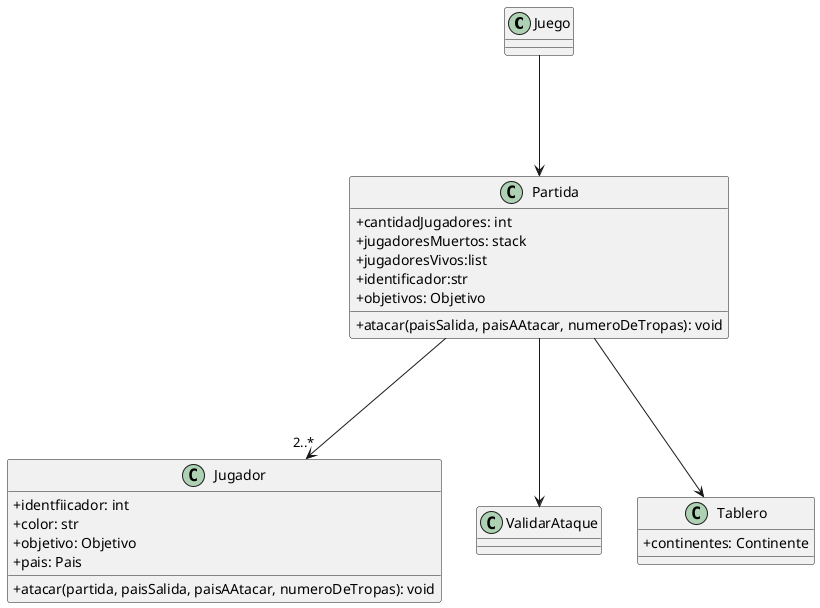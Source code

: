 @startuml
skinparam classAttributeIconSize 0

class Juego {
       
}

class Partida{
        + cantidadJugadores: int
        +jugadoresMuertos: stack 
        +jugadoresVivos:list 
        +identificador:str 
        +objetivos: Objetivo

        +atacar(paisSalida, paisAAtacar, numeroDeTropas): void
}

class Jugador{
        +identfiicador: int 
        + color: str
        +objetivo: Objetivo 
        +pais: Pais
        
        +atacar(partida, paisSalida, paisAAtacar, numeroDeTropas): void

}

class ValidarAtaque{}

class Tablero{
        +continentes: Continente
} 


Juego ---> Partida
Partida --->"2..*" Jugador
Partida ---> ValidarAtaque
Partida ---> Tablero

@enduml